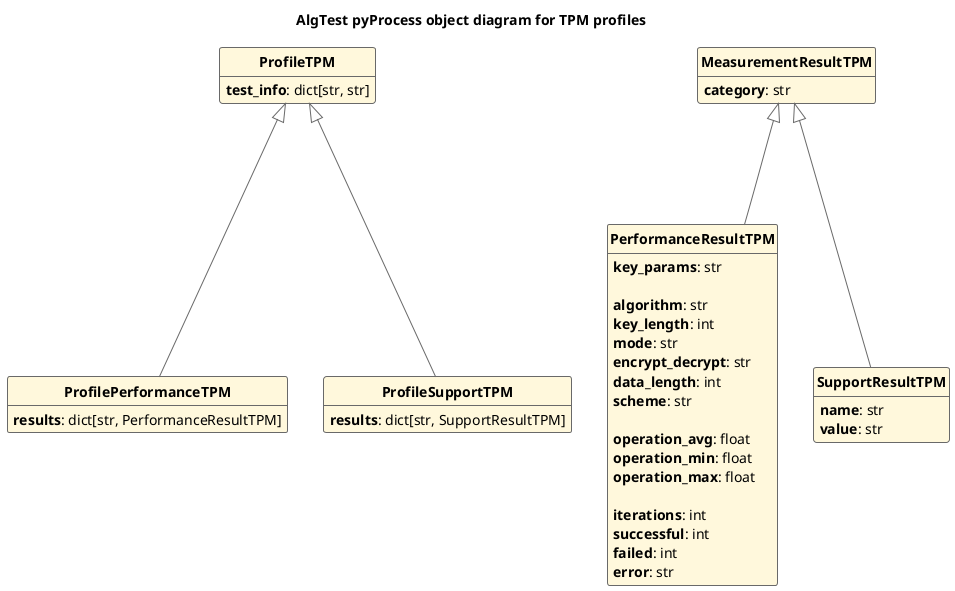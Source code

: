 @startuml
hide empty attributes
hide empty methods
hide circle

skinparam shadowing false
skinparam classFontStyle Bold
skinparam ActivityBackgroundColor Silver
skinparam ActivityBorderColor DimGray

skinparam class {
    BackgroundColor Cornsilk
    ArrowColor DimGray
    BorderThickness 1
    BorderColor DimGray
}

title "AlgTest pyProcess object diagram for TPM profiles"



class "ProfileTPM" as Object\ProfileTPM {
    **test_info**: dict[str, str] 
}

class "ProfilePerformanceTPM" as Object\ProfilePerformanceTPM {
    **results**: dict[str, PerformanceResultTPM]
}

class "ProfileSupportTPM" as Object\ProfileSupportTPM {
    **results**: dict[str, SupportResultTPM]
}


class "MeasurementResultTPM" as Object\MeasurementResultTPM {
    **category**: str
}

class "PerformanceResultTPM" as Object\PerformanceResultTPM {
        **key_params**: str

        **algorithm**: str
        **key_length**: int
        **mode**: str
        **encrypt_decrypt**: str
        **data_length**: int
        **scheme**: str

        **operation_avg**: float
        **operation_min**: float
        **operation_max**: float

        **iterations**: int
        **successful**: int
        **failed**: int
        **error**: str

}

class "SupportResultTPM" as Object\SupportResultTPM {
    **name**: str
    **value**: str
}


Object\ProfileTPM <|---  Object\ProfileSupportTPM

Object\ProfileTPM <|---  Object\ProfilePerformanceTPM

Object\MeasurementResultTPM <|--- Object\PerformanceResultTPM
Object\MeasurementResultTPM <|--- Object\SupportResultTPM

@enduml